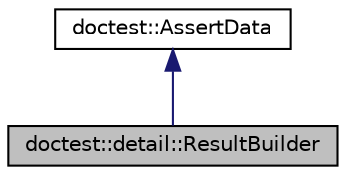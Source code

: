 digraph "doctest::detail::ResultBuilder"
{
  edge [fontname="Helvetica",fontsize="10",labelfontname="Helvetica",labelfontsize="10"];
  node [fontname="Helvetica",fontsize="10",shape=record];
  Node0 [label="doctest::detail::ResultBuilder",height=0.2,width=0.4,color="black", fillcolor="grey75", style="filled", fontcolor="black"];
  Node1 -> Node0 [dir="back",color="midnightblue",fontsize="10",style="solid"];
  Node1 [label="doctest::AssertData",height=0.2,width=0.4,color="black", fillcolor="white", style="filled",URL="$structdoctest_1_1AssertData.html"];
}
